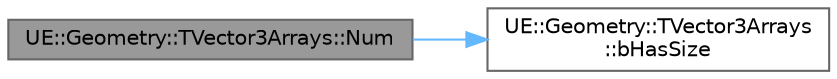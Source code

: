 digraph "UE::Geometry::TVector3Arrays::Num"
{
 // INTERACTIVE_SVG=YES
 // LATEX_PDF_SIZE
  bgcolor="transparent";
  edge [fontname=Helvetica,fontsize=10,labelfontname=Helvetica,labelfontsize=10];
  node [fontname=Helvetica,fontsize=10,shape=box,height=0.2,width=0.4];
  rankdir="LR";
  Node1 [id="Node000001",label="UE::Geometry::TVector3Arrays::Num",height=0.2,width=0.4,color="gray40", fillcolor="grey60", style="filled", fontcolor="black",tooltip=" "];
  Node1 -> Node2 [id="edge1_Node000001_Node000002",color="steelblue1",style="solid",tooltip=" "];
  Node2 [id="Node000002",label="UE::Geometry::TVector3Arrays\l::bHasSize",height=0.2,width=0.4,color="grey40", fillcolor="white", style="filled",URL="$d3/d04/classUE_1_1Geometry_1_1TVector3Arrays.html#ae93d202e9ec346cdc3ad11c1dbdcc503",tooltip=" "];
}
